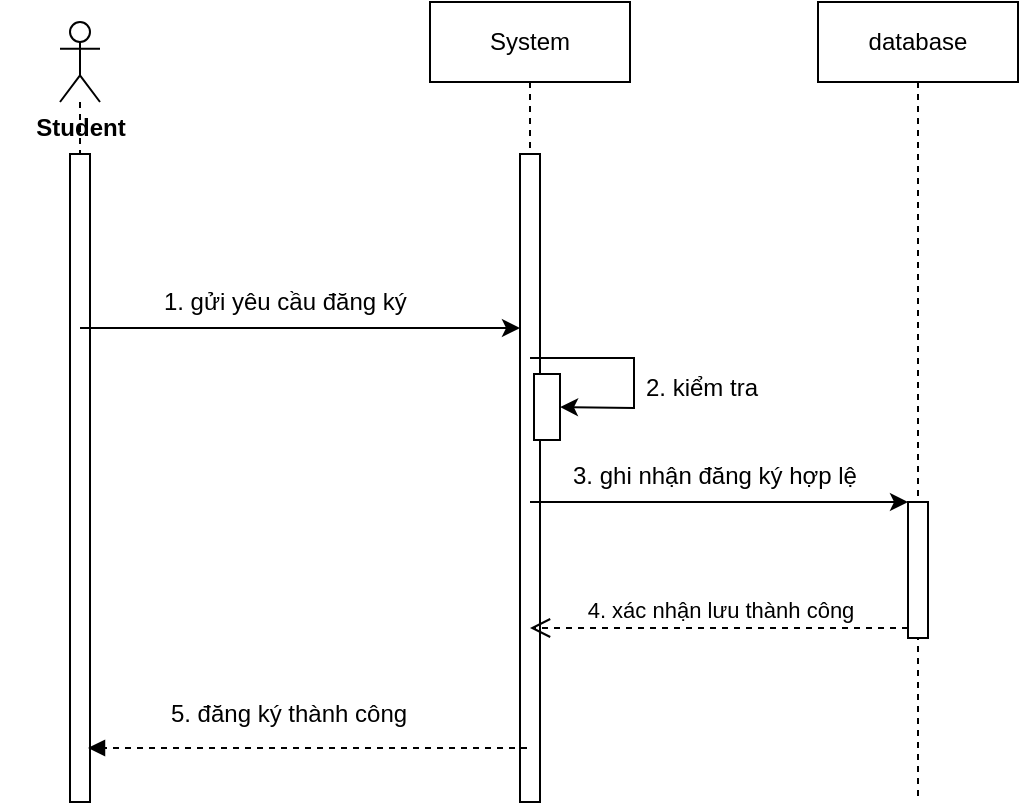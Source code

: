 <mxfile version="28.2.8">
  <diagram id="8GdYdL5bLvOzT1qNkrrw" name="Sequence Diagram - Dang ky mon hoc">
    <mxGraphModel dx="834" dy="459" grid="0" gridSize="10" guides="1" tooltips="1" connect="1" arrows="1" fold="1" page="1" pageScale="1" pageWidth="850" pageHeight="1100" math="0" shadow="0">
      <root>
        <mxCell id="0" />
        <mxCell id="1" parent="0" />
        <mxCell id="IuEuRrJ-f9Qv0ENQeoUM-146" value="" style="shape=umlLifeline;perimeter=lifelinePerimeter;whiteSpace=wrap;html=1;container=1;dropTarget=0;collapsible=0;recursiveResize=0;outlineConnect=0;portConstraint=eastwest;newEdgeStyle={&quot;curved&quot;:0,&quot;rounded&quot;:0};participant=umlActor;" vertex="1" parent="1">
          <mxGeometry x="208" y="402" width="20" height="390" as="geometry" />
        </mxCell>
        <mxCell id="IuEuRrJ-f9Qv0ENQeoUM-147" value="" style="html=1;points=[[0,0,0,0,5],[0,1,0,0,-5],[1,0,0,0,5],[1,1,0,0,-5]];perimeter=orthogonalPerimeter;outlineConnect=0;targetShapes=umlLifeline;portConstraint=eastwest;newEdgeStyle={&quot;curved&quot;:0,&quot;rounded&quot;:0};" vertex="1" parent="IuEuRrJ-f9Qv0ENQeoUM-146">
          <mxGeometry x="5" y="66" width="10" height="324" as="geometry" />
        </mxCell>
        <mxCell id="IuEuRrJ-f9Qv0ENQeoUM-148" value="Student" style="text;align=center;fontStyle=1;verticalAlign=middle;spacingLeft=3;spacingRight=3;strokeColor=none;rotatable=0;points=[[0,0.5],[1,0.5]];portConstraint=eastwest;html=1;" vertex="1" parent="1">
          <mxGeometry x="178" y="442" width="80" height="26" as="geometry" />
        </mxCell>
        <mxCell id="IuEuRrJ-f9Qv0ENQeoUM-149" value="System" style="shape=umlLifeline;perimeter=lifelinePerimeter;whiteSpace=wrap;html=1;container=1;dropTarget=0;collapsible=0;recursiveResize=0;outlineConnect=0;portConstraint=eastwest;newEdgeStyle={&quot;curved&quot;:0,&quot;rounded&quot;:0};" vertex="1" parent="1">
          <mxGeometry x="393" y="392" width="100" height="400" as="geometry" />
        </mxCell>
        <mxCell id="IuEuRrJ-f9Qv0ENQeoUM-152" value="" style="html=1;points=[[0,0,0,0,5],[0,1,0,0,-5],[1,0,0,0,5],[1,1,0,0,-5]];perimeter=orthogonalPerimeter;outlineConnect=0;targetShapes=umlLifeline;portConstraint=eastwest;newEdgeStyle={&quot;curved&quot;:0,&quot;rounded&quot;:0};" vertex="1" parent="IuEuRrJ-f9Qv0ENQeoUM-149">
          <mxGeometry x="45" y="76" width="10" height="324" as="geometry" />
        </mxCell>
        <mxCell id="IuEuRrJ-f9Qv0ENQeoUM-170" value="" style="html=1;verticalAlign=bottom;labelBackgroundColor=none;endArrow=block;endFill=1;dashed=1;" edge="1" parent="1">
          <mxGeometry width="160" relative="1" as="geometry">
            <mxPoint x="441.5" y="765" as="sourcePoint" />
            <mxPoint x="222" y="765" as="targetPoint" />
            <Array as="points">
              <mxPoint x="314" y="765" />
            </Array>
          </mxGeometry>
        </mxCell>
        <mxCell id="IuEuRrJ-f9Qv0ENQeoUM-175" value="" style="endArrow=classic;html=1;rounded=0;" edge="1" parent="1" source="IuEuRrJ-f9Qv0ENQeoUM-146">
          <mxGeometry width="50" height="50" relative="1" as="geometry">
            <mxPoint x="435" y="605" as="sourcePoint" />
            <mxPoint x="438" y="555" as="targetPoint" />
          </mxGeometry>
        </mxCell>
        <mxCell id="IuEuRrJ-f9Qv0ENQeoUM-176" value="&amp;nbsp;1. gửi yêu cầu đăng ký" style="text;html=1;whiteSpace=wrap;strokeColor=none;fillColor=none;align=center;verticalAlign=middle;rounded=0;" vertex="1" parent="1">
          <mxGeometry x="231" y="527" width="176" height="30" as="geometry" />
        </mxCell>
        <mxCell id="IuEuRrJ-f9Qv0ENQeoUM-178" value="database" style="shape=umlLifeline;perimeter=lifelinePerimeter;whiteSpace=wrap;html=1;container=1;dropTarget=0;collapsible=0;recursiveResize=0;outlineConnect=0;portConstraint=eastwest;newEdgeStyle={&quot;curved&quot;:0,&quot;rounded&quot;:0};" vertex="1" parent="1">
          <mxGeometry x="587" y="392" width="100" height="400" as="geometry" />
        </mxCell>
        <mxCell id="IuEuRrJ-f9Qv0ENQeoUM-179" value="" style="html=1;points=[[0,0,0,0,5],[0,1,0,0,-5],[1,0,0,0,5],[1,1,0,0,-5]];perimeter=orthogonalPerimeter;outlineConnect=0;targetShapes=umlLifeline;portConstraint=eastwest;newEdgeStyle={&quot;curved&quot;:0,&quot;rounded&quot;:0};" vertex="1" parent="IuEuRrJ-f9Qv0ENQeoUM-178">
          <mxGeometry x="45" y="250" width="10" height="68" as="geometry" />
        </mxCell>
        <mxCell id="IuEuRrJ-f9Qv0ENQeoUM-180" value="" style="rounded=0;whiteSpace=wrap;html=1;" vertex="1" parent="1">
          <mxGeometry x="445" y="578" width="13" height="33" as="geometry" />
        </mxCell>
        <mxCell id="IuEuRrJ-f9Qv0ENQeoUM-184" value="" style="endArrow=classic;html=1;rounded=0;entryX=1;entryY=0.5;entryDx=0;entryDy=0;" edge="1" parent="1" source="IuEuRrJ-f9Qv0ENQeoUM-149" target="IuEuRrJ-f9Qv0ENQeoUM-180">
          <mxGeometry width="50" height="50" relative="1" as="geometry">
            <mxPoint x="531" y="605" as="sourcePoint" />
            <mxPoint x="503" y="611" as="targetPoint" />
            <Array as="points">
              <mxPoint x="495" y="570" />
              <mxPoint x="495" y="595" />
            </Array>
          </mxGeometry>
        </mxCell>
        <mxCell id="IuEuRrJ-f9Qv0ENQeoUM-185" value="2. kiểm tra" style="text;html=1;whiteSpace=wrap;strokeColor=none;fillColor=none;align=center;verticalAlign=middle;rounded=0;" vertex="1" parent="1">
          <mxGeometry x="499" y="570" width="60" height="30" as="geometry" />
        </mxCell>
        <mxCell id="IuEuRrJ-f9Qv0ENQeoUM-188" value="" style="endArrow=classic;html=1;rounded=0;" edge="1" parent="1" source="IuEuRrJ-f9Qv0ENQeoUM-149" target="IuEuRrJ-f9Qv0ENQeoUM-179">
          <mxGeometry width="50" height="50" relative="1" as="geometry">
            <mxPoint x="531" y="605" as="sourcePoint" />
            <mxPoint x="581" y="555" as="targetPoint" />
          </mxGeometry>
        </mxCell>
        <mxCell id="IuEuRrJ-f9Qv0ENQeoUM-189" value="3. ghi nhận đăng ký hợp lệ" style="text;html=1;whiteSpace=wrap;strokeColor=none;fillColor=none;align=center;verticalAlign=middle;rounded=0;" vertex="1" parent="1">
          <mxGeometry x="445" y="614" width="181" height="30" as="geometry" />
        </mxCell>
        <mxCell id="IuEuRrJ-f9Qv0ENQeoUM-190" value="4. xác nhận lưu thành công" style="html=1;verticalAlign=bottom;endArrow=open;dashed=1;endSize=8;curved=0;rounded=0;exitX=0;exitY=1;exitDx=0;exitDy=-5;exitPerimeter=0;" edge="1" parent="1" source="IuEuRrJ-f9Qv0ENQeoUM-179" target="IuEuRrJ-f9Qv0ENQeoUM-149">
          <mxGeometry relative="1" as="geometry">
            <mxPoint x="596" y="580" as="sourcePoint" />
            <mxPoint x="504" y="739" as="targetPoint" />
          </mxGeometry>
        </mxCell>
        <mxCell id="IuEuRrJ-f9Qv0ENQeoUM-191" value="5. đăng ký thành công" style="text;html=1;whiteSpace=wrap;strokeColor=none;fillColor=none;align=center;verticalAlign=middle;rounded=0;" vertex="1" parent="1">
          <mxGeometry x="228" y="733" width="189" height="30" as="geometry" />
        </mxCell>
      </root>
    </mxGraphModel>
  </diagram>
</mxfile>
